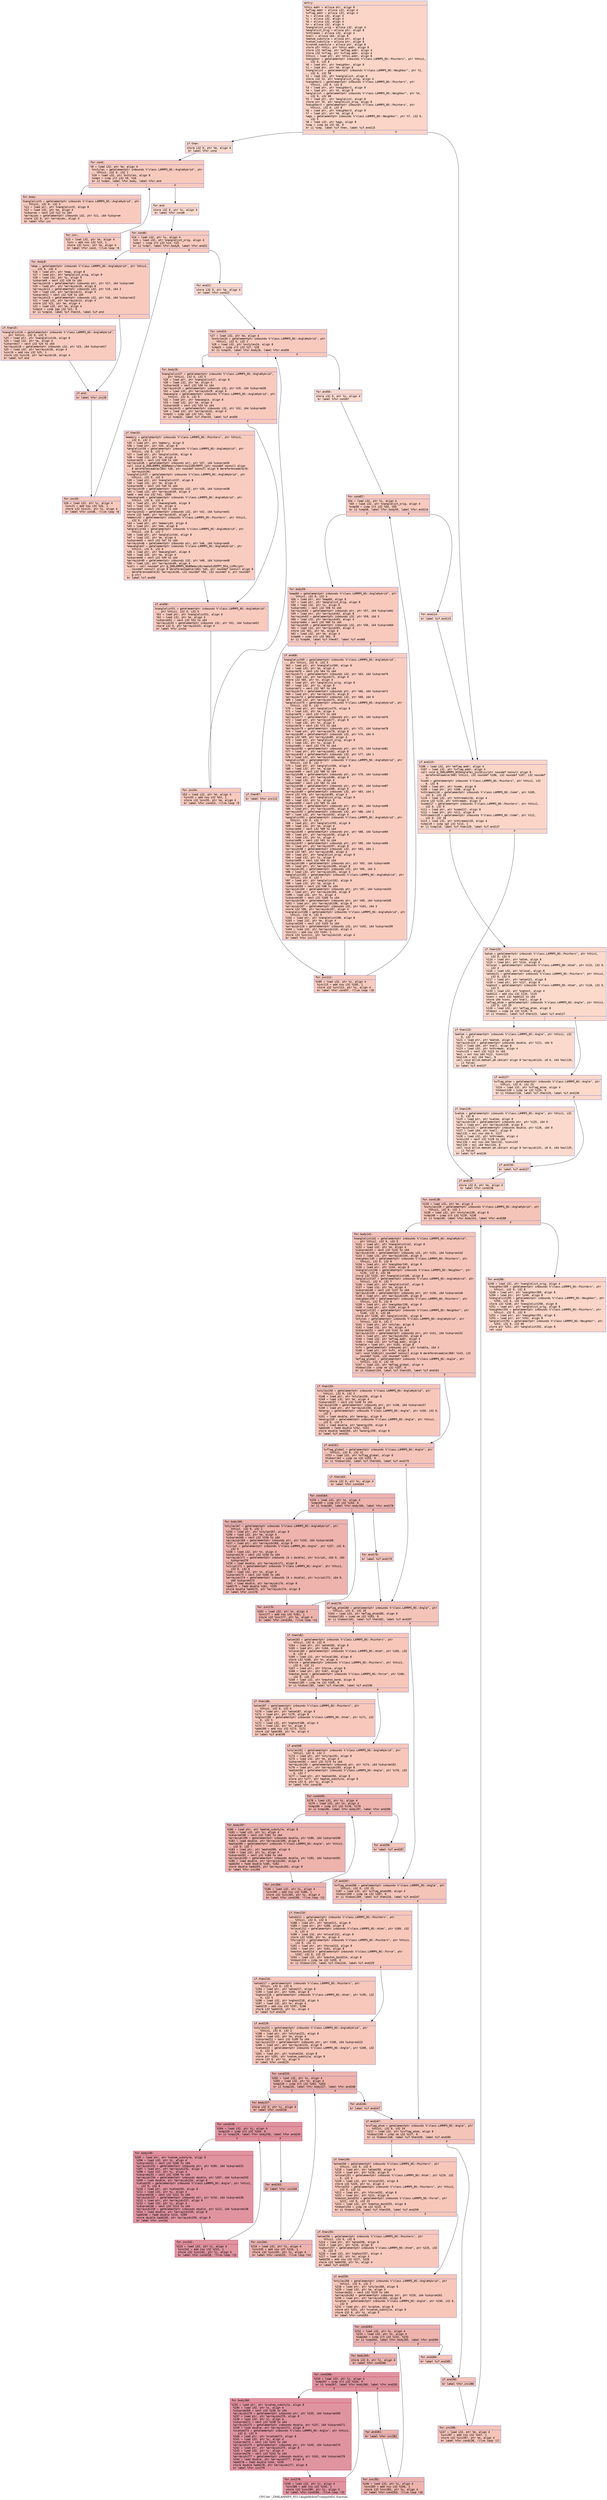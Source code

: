 digraph "CFG for '_ZN9LAMMPS_NS11AngleHybrid7computeEii' function" {
	label="CFG for '_ZN9LAMMPS_NS11AngleHybrid7computeEii' function";

	Node0x55b510d1b8f0 [shape=record,color="#3d50c3ff", style=filled, fillcolor="#f5a08170" fontname="Courier",label="{entry:\l|  %this.addr = alloca ptr, align 8\l  %eflag.addr = alloca i32, align 4\l  %vflag.addr = alloca i32, align 4\l  %i = alloca i32, align 4\l  %j = alloca i32, align 4\l  %m = alloca i32, align 4\l  %n = alloca i32, align 4\l  %nanglelist_orig = alloca i32, align 4\l  %anglelist_orig = alloca ptr, align 8\l  %nthreads = alloca i32, align 4\l  %nall = alloca i64, align 8\l  %eatom_substyle = alloca ptr, align 8\l  %vatom_substyle = alloca ptr, align 8\l  %cvatom_substyle = alloca ptr, align 8\l  store ptr %this, ptr %this.addr, align 8\l  store i32 %eflag, ptr %eflag.addr, align 4\l  store i32 %vflag, ptr %vflag.addr, align 4\l  %this1 = load ptr, ptr %this.addr, align 8\l  %neighbor = getelementptr inbounds %\"class.LAMMPS_NS::Pointers\", ptr %this1,\l... i32 0, i32 8\l  %0 = load ptr, ptr %neighbor, align 8\l  %1 = load ptr, ptr %0, align 8\l  %nanglelist = getelementptr inbounds %\"class.LAMMPS_NS::Neighbor\", ptr %1,\l... i32 0, i32 58\l  %2 = load i32, ptr %nanglelist, align 8\l  store i32 %2, ptr %nanglelist_orig, align 4\l  %neighbor2 = getelementptr inbounds %\"class.LAMMPS_NS::Pointers\", ptr\l... %this1, i32 0, i32 8\l  %3 = load ptr, ptr %neighbor2, align 8\l  %4 = load ptr, ptr %3, align 8\l  %anglelist = getelementptr inbounds %\"class.LAMMPS_NS::Neighbor\", ptr %4,\l... i32 0, i32 60\l  %5 = load ptr, ptr %anglelist, align 8\l  store ptr %5, ptr %anglelist_orig, align 8\l  %neighbor3 = getelementptr inbounds %\"class.LAMMPS_NS::Pointers\", ptr\l... %this1, i32 0, i32 8\l  %6 = load ptr, ptr %neighbor3, align 8\l  %7 = load ptr, ptr %6, align 8\l  %ago = getelementptr inbounds %\"class.LAMMPS_NS::Neighbor\", ptr %7, i32 0,\l... i32 5\l  %8 = load i32, ptr %ago, align 8\l  %cmp = icmp eq i32 %8, 0\l  br i1 %cmp, label %if.then, label %if.end115\l|{<s0>T|<s1>F}}"];
	Node0x55b510d1b8f0:s0 -> Node0x55b510d1bf80[tooltip="entry -> if.then\nProbability 37.50%" ];
	Node0x55b510d1b8f0:s1 -> Node0x55b510d1d3b0[tooltip="entry -> if.end115\nProbability 62.50%" ];
	Node0x55b510d1bf80 [shape=record,color="#3d50c3ff", style=filled, fillcolor="#f7ac8e70" fontname="Courier",label="{if.then:\l|  store i32 0, ptr %m, align 4\l  br label %for.cond\l}"];
	Node0x55b510d1bf80 -> Node0x55b510d1d580[tooltip="if.then -> for.cond\nProbability 100.00%" ];
	Node0x55b510d1d580 [shape=record,color="#3d50c3ff", style=filled, fillcolor="#ef886b70" fontname="Courier",label="{for.cond:\l|  %9 = load i32, ptr %m, align 4\l  %nstyles = getelementptr inbounds %\"class.LAMMPS_NS::AngleHybrid\", ptr\l... %this1, i32 0, i32 1\l  %10 = load i32, ptr %nstyles, align 8\l  %cmp4 = icmp slt i32 %9, %10\l  br i1 %cmp4, label %for.body, label %for.end\l|{<s0>T|<s1>F}}"];
	Node0x55b510d1d580:s0 -> Node0x55b510d1d900[tooltip="for.cond -> for.body\nProbability 96.88%" ];
	Node0x55b510d1d580:s1 -> Node0x55b510d1d980[tooltip="for.cond -> for.end\nProbability 3.12%" ];
	Node0x55b510d1d900 [shape=record,color="#3d50c3ff", style=filled, fillcolor="#ef886b70" fontname="Courier",label="{for.body:\l|  %nanglelist5 = getelementptr inbounds %\"class.LAMMPS_NS::AngleHybrid\", ptr\l... %this1, i32 0, i32 5\l  %11 = load ptr, ptr %nanglelist5, align 8\l  %12 = load i32, ptr %m, align 4\l  %idxprom = sext i32 %12 to i64\l  %arrayidx = getelementptr inbounds i32, ptr %11, i64 %idxprom\l  store i32 0, ptr %arrayidx, align 4\l  br label %for.inc\l}"];
	Node0x55b510d1d900 -> Node0x55b510d150f0[tooltip="for.body -> for.inc\nProbability 100.00%" ];
	Node0x55b510d150f0 [shape=record,color="#3d50c3ff", style=filled, fillcolor="#ef886b70" fontname="Courier",label="{for.inc:\l|  %13 = load i32, ptr %m, align 4\l  %inc = add nsw i32 %13, 1\l  store i32 %inc, ptr %m, align 4\l  br label %for.cond, !llvm.loop !6\l}"];
	Node0x55b510d150f0 -> Node0x55b510d1d580[tooltip="for.inc -> for.cond\nProbability 100.00%" ];
	Node0x55b510d1d980 [shape=record,color="#3d50c3ff", style=filled, fillcolor="#f7ac8e70" fontname="Courier",label="{for.end:\l|  store i32 0, ptr %i, align 4\l  br label %for.cond6\l}"];
	Node0x55b510d1d980 -> Node0x55b510d15600[tooltip="for.end -> for.cond6\nProbability 100.00%" ];
	Node0x55b510d15600 [shape=record,color="#3d50c3ff", style=filled, fillcolor="#ef886b70" fontname="Courier",label="{for.cond6:\l|  %14 = load i32, ptr %i, align 4\l  %15 = load i32, ptr %nanglelist_orig, align 4\l  %cmp7 = icmp slt i32 %14, %15\l  br i1 %cmp7, label %for.body8, label %for.end22\l|{<s0>T|<s1>F}}"];
	Node0x55b510d15600:s0 -> Node0x55b510d158d0[tooltip="for.cond6 -> for.body8\nProbability 96.88%" ];
	Node0x55b510d15600:s1 -> Node0x55b510d15920[tooltip="for.cond6 -> for.end22\nProbability 3.12%" ];
	Node0x55b510d158d0 [shape=record,color="#3d50c3ff", style=filled, fillcolor="#ef886b70" fontname="Courier",label="{for.body8:\l|  %map = getelementptr inbounds %\"class.LAMMPS_NS::AngleHybrid\", ptr %this1,\l... i32 0, i32 4\l  %16 = load ptr, ptr %map, align 8\l  %17 = load ptr, ptr %anglelist_orig, align 8\l  %18 = load i32, ptr %i, align 4\l  %idxprom9 = sext i32 %18 to i64\l  %arrayidx10 = getelementptr inbounds ptr, ptr %17, i64 %idxprom9\l  %19 = load ptr, ptr %arrayidx10, align 8\l  %arrayidx11 = getelementptr inbounds i32, ptr %19, i64 3\l  %20 = load i32, ptr %arrayidx11, align 4\l  %idxprom12 = sext i32 %20 to i64\l  %arrayidx13 = getelementptr inbounds i32, ptr %16, i64 %idxprom12\l  %21 = load i32, ptr %arrayidx13, align 4\l  store i32 %21, ptr %m, align 4\l  %22 = load i32, ptr %m, align 4\l  %cmp14 = icmp sge i32 %22, 0\l  br i1 %cmp14, label %if.then15, label %if.end\l|{<s0>T|<s1>F}}"];
	Node0x55b510d158d0:s0 -> Node0x55b510d207b0[tooltip="for.body8 -> if.then15\nProbability 50.00%" ];
	Node0x55b510d158d0:s1 -> Node0x55b510d20830[tooltip="for.body8 -> if.end\nProbability 50.00%" ];
	Node0x55b510d207b0 [shape=record,color="#3d50c3ff", style=filled, fillcolor="#f08b6e70" fontname="Courier",label="{if.then15:\l|  %nanglelist16 = getelementptr inbounds %\"class.LAMMPS_NS::AngleHybrid\",\l... ptr %this1, i32 0, i32 5\l  %23 = load ptr, ptr %nanglelist16, align 8\l  %24 = load i32, ptr %m, align 4\l  %idxprom17 = sext i32 %24 to i64\l  %arrayidx18 = getelementptr inbounds i32, ptr %23, i64 %idxprom17\l  %25 = load i32, ptr %arrayidx18, align 4\l  %inc19 = add nsw i32 %25, 1\l  store i32 %inc19, ptr %arrayidx18, align 4\l  br label %if.end\l}"];
	Node0x55b510d207b0 -> Node0x55b510d20830[tooltip="if.then15 -> if.end\nProbability 100.00%" ];
	Node0x55b510d20830 [shape=record,color="#3d50c3ff", style=filled, fillcolor="#ef886b70" fontname="Courier",label="{if.end:\l|  br label %for.inc20\l}"];
	Node0x55b510d20830 -> Node0x55b510d20ef0[tooltip="if.end -> for.inc20\nProbability 100.00%" ];
	Node0x55b510d20ef0 [shape=record,color="#3d50c3ff", style=filled, fillcolor="#ef886b70" fontname="Courier",label="{for.inc20:\l|  %26 = load i32, ptr %i, align 4\l  %inc21 = add nsw i32 %26, 1\l  store i32 %inc21, ptr %i, align 4\l  br label %for.cond6, !llvm.loop !8\l}"];
	Node0x55b510d20ef0 -> Node0x55b510d15600[tooltip="for.inc20 -> for.cond6\nProbability 100.00%" ];
	Node0x55b510d15920 [shape=record,color="#3d50c3ff", style=filled, fillcolor="#f7ac8e70" fontname="Courier",label="{for.end22:\l|  store i32 0, ptr %m, align 4\l  br label %for.cond23\l}"];
	Node0x55b510d15920 -> Node0x55b510d21410[tooltip="for.end22 -> for.cond23\nProbability 100.00%" ];
	Node0x55b510d21410 [shape=record,color="#3d50c3ff", style=filled, fillcolor="#ef886b70" fontname="Courier",label="{for.cond23:\l|  %27 = load i32, ptr %m, align 4\l  %nstyles24 = getelementptr inbounds %\"class.LAMMPS_NS::AngleHybrid\", ptr\l... %this1, i32 0, i32 1\l  %28 = load i32, ptr %nstyles24, align 8\l  %cmp25 = icmp slt i32 %27, %28\l  br i1 %cmp25, label %for.body26, label %for.end56\l|{<s0>T|<s1>F}}"];
	Node0x55b510d21410:s0 -> Node0x55b510d217a0[tooltip="for.cond23 -> for.body26\nProbability 96.88%" ];
	Node0x55b510d21410:s1 -> Node0x55b510d21820[tooltip="for.cond23 -> for.end56\nProbability 3.12%" ];
	Node0x55b510d217a0 [shape=record,color="#3d50c3ff", style=filled, fillcolor="#ef886b70" fontname="Courier",label="{for.body26:\l|  %nanglelist27 = getelementptr inbounds %\"class.LAMMPS_NS::AngleHybrid\",\l... ptr %this1, i32 0, i32 5\l  %29 = load ptr, ptr %nanglelist27, align 8\l  %30 = load i32, ptr %m, align 4\l  %idxprom28 = sext i32 %30 to i64\l  %arrayidx29 = getelementptr inbounds i32, ptr %29, i64 %idxprom28\l  %31 = load i32, ptr %arrayidx29, align 4\l  %maxangle = getelementptr inbounds %\"class.LAMMPS_NS::AngleHybrid\", ptr\l... %this1, i32 0, i32 6\l  %32 = load ptr, ptr %maxangle, align 8\l  %33 = load i32, ptr %m, align 4\l  %idxprom30 = sext i32 %33 to i64\l  %arrayidx31 = getelementptr inbounds i32, ptr %32, i64 %idxprom30\l  %34 = load i32, ptr %arrayidx31, align 4\l  %cmp32 = icmp sgt i32 %31, %34\l  br i1 %cmp32, label %if.then33, label %if.end50\l|{<s0>T|<s1>F}}"];
	Node0x55b510d217a0:s0 -> Node0x55b510d221c0[tooltip="for.body26 -> if.then33\nProbability 50.00%" ];
	Node0x55b510d217a0:s1 -> Node0x55b510d22240[tooltip="for.body26 -> if.end50\nProbability 50.00%" ];
	Node0x55b510d221c0 [shape=record,color="#3d50c3ff", style=filled, fillcolor="#f08b6e70" fontname="Courier",label="{if.then33:\l|  %memory = getelementptr inbounds %\"class.LAMMPS_NS::Pointers\", ptr %this1,\l... i32 0, i32 2\l  %35 = load ptr, ptr %memory, align 8\l  %36 = load ptr, ptr %35, align 8\l  %anglelist34 = getelementptr inbounds %\"class.LAMMPS_NS::AngleHybrid\", ptr\l... %this1, i32 0, i32 7\l  %37 = load ptr, ptr %anglelist34, align 8\l  %38 = load i32, ptr %m, align 4\l  %idxprom35 = sext i32 %38 to i64\l  %arrayidx36 = getelementptr inbounds ptr, ptr %37, i64 %idxprom35\l  call void @_ZN9LAMMPS_NS6Memory7destroyIiEEvRPPT_(ptr noundef nonnull align\l... 8 dereferenceable(184) %36, ptr noundef nonnull align 8 dereferenceable(8)\l... %arrayidx36)\l  %nanglelist37 = getelementptr inbounds %\"class.LAMMPS_NS::AngleHybrid\", ptr\l... %this1, i32 0, i32 5\l  %39 = load ptr, ptr %nanglelist37, align 8\l  %40 = load i32, ptr %m, align 4\l  %idxprom38 = sext i32 %40 to i64\l  %arrayidx39 = getelementptr inbounds i32, ptr %39, i64 %idxprom38\l  %41 = load i32, ptr %arrayidx39, align 4\l  %add = add nsw i32 %41, 1000\l  %maxangle40 = getelementptr inbounds %\"class.LAMMPS_NS::AngleHybrid\", ptr\l... %this1, i32 0, i32 6\l  %42 = load ptr, ptr %maxangle40, align 8\l  %43 = load i32, ptr %m, align 4\l  %idxprom41 = sext i32 %43 to i64\l  %arrayidx42 = getelementptr inbounds i32, ptr %42, i64 %idxprom41\l  store i32 %add, ptr %arrayidx42, align 4\l  %memory43 = getelementptr inbounds %\"class.LAMMPS_NS::Pointers\", ptr %this1,\l... i32 0, i32 2\l  %44 = load ptr, ptr %memory43, align 8\l  %45 = load ptr, ptr %44, align 8\l  %anglelist44 = getelementptr inbounds %\"class.LAMMPS_NS::AngleHybrid\", ptr\l... %this1, i32 0, i32 7\l  %46 = load ptr, ptr %anglelist44, align 8\l  %47 = load i32, ptr %m, align 4\l  %idxprom45 = sext i32 %47 to i64\l  %arrayidx46 = getelementptr inbounds ptr, ptr %46, i64 %idxprom45\l  %maxangle47 = getelementptr inbounds %\"class.LAMMPS_NS::AngleHybrid\", ptr\l... %this1, i32 0, i32 6\l  %48 = load ptr, ptr %maxangle47, align 8\l  %49 = load i32, ptr %m, align 4\l  %idxprom48 = sext i32 %49 to i64\l  %arrayidx49 = getelementptr inbounds i32, ptr %48, i64 %idxprom48\l  %50 = load i32, ptr %arrayidx49, align 4\l  %call = call noundef ptr @_ZN9LAMMPS_NS6Memory6createIiEEPPT_RS4_iiPKc(ptr\l... noundef nonnull align 8 dereferenceable(184) %45, ptr noundef nonnull align 8\l... dereferenceable(8) %arrayidx46, i32 noundef %50, i32 noundef 4, ptr noundef\l... @.str)\l  br label %if.end50\l}"];
	Node0x55b510d221c0 -> Node0x55b510d22240[tooltip="if.then33 -> if.end50\nProbability 100.00%" ];
	Node0x55b510d22240 [shape=record,color="#3d50c3ff", style=filled, fillcolor="#ef886b70" fontname="Courier",label="{if.end50:\l|  %nanglelist51 = getelementptr inbounds %\"class.LAMMPS_NS::AngleHybrid\",\l... ptr %this1, i32 0, i32 5\l  %51 = load ptr, ptr %nanglelist51, align 8\l  %52 = load i32, ptr %m, align 4\l  %idxprom52 = sext i32 %52 to i64\l  %arrayidx53 = getelementptr inbounds i32, ptr %51, i64 %idxprom52\l  store i32 0, ptr %arrayidx53, align 4\l  br label %for.inc54\l}"];
	Node0x55b510d22240 -> Node0x55b510d24ae0[tooltip="if.end50 -> for.inc54\nProbability 100.00%" ];
	Node0x55b510d24ae0 [shape=record,color="#3d50c3ff", style=filled, fillcolor="#ef886b70" fontname="Courier",label="{for.inc54:\l|  %53 = load i32, ptr %m, align 4\l  %inc55 = add nsw i32 %53, 1\l  store i32 %inc55, ptr %m, align 4\l  br label %for.cond23, !llvm.loop !9\l}"];
	Node0x55b510d24ae0 -> Node0x55b510d21410[tooltip="for.inc54 -> for.cond23\nProbability 100.00%" ];
	Node0x55b510d21820 [shape=record,color="#3d50c3ff", style=filled, fillcolor="#f7ac8e70" fontname="Courier",label="{for.end56:\l|  store i32 0, ptr %i, align 4\l  br label %for.cond57\l}"];
	Node0x55b510d21820 -> Node0x55b510d24fa0[tooltip="for.end56 -> for.cond57\nProbability 100.00%" ];
	Node0x55b510d24fa0 [shape=record,color="#3d50c3ff", style=filled, fillcolor="#ef886b70" fontname="Courier",label="{for.cond57:\l|  %54 = load i32, ptr %i, align 4\l  %55 = load i32, ptr %nanglelist_orig, align 4\l  %cmp58 = icmp slt i32 %54, %55\l  br i1 %cmp58, label %for.body59, label %for.end114\l|{<s0>T|<s1>F}}"];
	Node0x55b510d24fa0:s0 -> Node0x55b510d20190[tooltip="for.cond57 -> for.body59\nProbability 96.88%" ];
	Node0x55b510d24fa0:s1 -> Node0x55b510d201e0[tooltip="for.cond57 -> for.end114\nProbability 3.12%" ];
	Node0x55b510d20190 [shape=record,color="#3d50c3ff", style=filled, fillcolor="#ef886b70" fontname="Courier",label="{for.body59:\l|  %map60 = getelementptr inbounds %\"class.LAMMPS_NS::AngleHybrid\", ptr\l... %this1, i32 0, i32 4\l  %56 = load ptr, ptr %map60, align 8\l  %57 = load ptr, ptr %anglelist_orig, align 8\l  %58 = load i32, ptr %i, align 4\l  %idxprom61 = sext i32 %58 to i64\l  %arrayidx62 = getelementptr inbounds ptr, ptr %57, i64 %idxprom61\l  %59 = load ptr, ptr %arrayidx62, align 8\l  %arrayidx63 = getelementptr inbounds i32, ptr %59, i64 3\l  %60 = load i32, ptr %arrayidx63, align 4\l  %idxprom64 = sext i32 %60 to i64\l  %arrayidx65 = getelementptr inbounds i32, ptr %56, i64 %idxprom64\l  %61 = load i32, ptr %arrayidx65, align 4\l  store i32 %61, ptr %m, align 4\l  %62 = load i32, ptr %m, align 4\l  %cmp66 = icmp slt i32 %62, 0\l  br i1 %cmp66, label %if.then67, label %if.end68\l|{<s0>T|<s1>F}}"];
	Node0x55b510d20190:s0 -> Node0x55b510d26350[tooltip="for.body59 -> if.then67\nProbability 37.50%" ];
	Node0x55b510d20190:s1 -> Node0x55b510d263d0[tooltip="for.body59 -> if.end68\nProbability 62.50%" ];
	Node0x55b510d26350 [shape=record,color="#3d50c3ff", style=filled, fillcolor="#f2907270" fontname="Courier",label="{if.then67:\l|  br label %for.inc112\l}"];
	Node0x55b510d26350 -> Node0x55b510d26500[tooltip="if.then67 -> for.inc112\nProbability 100.00%" ];
	Node0x55b510d263d0 [shape=record,color="#3d50c3ff", style=filled, fillcolor="#f08b6e70" fontname="Courier",label="{if.end68:\l|  %nanglelist69 = getelementptr inbounds %\"class.LAMMPS_NS::AngleHybrid\",\l... ptr %this1, i32 0, i32 5\l  %63 = load ptr, ptr %nanglelist69, align 8\l  %64 = load i32, ptr %m, align 4\l  %idxprom70 = sext i32 %64 to i64\l  %arrayidx71 = getelementptr inbounds i32, ptr %63, i64 %idxprom70\l  %65 = load i32, ptr %arrayidx71, align 4\l  store i32 %65, ptr %n, align 4\l  %66 = load ptr, ptr %anglelist_orig, align 8\l  %67 = load i32, ptr %i, align 4\l  %idxprom72 = sext i32 %67 to i64\l  %arrayidx73 = getelementptr inbounds ptr, ptr %66, i64 %idxprom72\l  %68 = load ptr, ptr %arrayidx73, align 8\l  %arrayidx74 = getelementptr inbounds i32, ptr %68, i64 0\l  %69 = load i32, ptr %arrayidx74, align 4\l  %anglelist75 = getelementptr inbounds %\"class.LAMMPS_NS::AngleHybrid\", ptr\l... %this1, i32 0, i32 7\l  %70 = load ptr, ptr %anglelist75, align 8\l  %71 = load i32, ptr %m, align 4\l  %idxprom76 = sext i32 %71 to i64\l  %arrayidx77 = getelementptr inbounds ptr, ptr %70, i64 %idxprom76\l  %72 = load ptr, ptr %arrayidx77, align 8\l  %73 = load i32, ptr %n, align 4\l  %idxprom78 = sext i32 %73 to i64\l  %arrayidx79 = getelementptr inbounds ptr, ptr %72, i64 %idxprom78\l  %74 = load ptr, ptr %arrayidx79, align 8\l  %arrayidx80 = getelementptr inbounds i32, ptr %74, i64 0\l  store i32 %69, ptr %arrayidx80, align 4\l  %75 = load ptr, ptr %anglelist_orig, align 8\l  %76 = load i32, ptr %i, align 4\l  %idxprom81 = sext i32 %76 to i64\l  %arrayidx82 = getelementptr inbounds ptr, ptr %75, i64 %idxprom81\l  %77 = load ptr, ptr %arrayidx82, align 8\l  %arrayidx83 = getelementptr inbounds i32, ptr %77, i64 1\l  %78 = load i32, ptr %arrayidx83, align 4\l  %anglelist84 = getelementptr inbounds %\"class.LAMMPS_NS::AngleHybrid\", ptr\l... %this1, i32 0, i32 7\l  %79 = load ptr, ptr %anglelist84, align 8\l  %80 = load i32, ptr %m, align 4\l  %idxprom85 = sext i32 %80 to i64\l  %arrayidx86 = getelementptr inbounds ptr, ptr %79, i64 %idxprom85\l  %81 = load ptr, ptr %arrayidx86, align 8\l  %82 = load i32, ptr %n, align 4\l  %idxprom87 = sext i32 %82 to i64\l  %arrayidx88 = getelementptr inbounds ptr, ptr %81, i64 %idxprom87\l  %83 = load ptr, ptr %arrayidx88, align 8\l  %arrayidx89 = getelementptr inbounds i32, ptr %83, i64 1\l  store i32 %78, ptr %arrayidx89, align 4\l  %84 = load ptr, ptr %anglelist_orig, align 8\l  %85 = load i32, ptr %i, align 4\l  %idxprom90 = sext i32 %85 to i64\l  %arrayidx91 = getelementptr inbounds ptr, ptr %84, i64 %idxprom90\l  %86 = load ptr, ptr %arrayidx91, align 8\l  %arrayidx92 = getelementptr inbounds i32, ptr %86, i64 2\l  %87 = load i32, ptr %arrayidx92, align 4\l  %anglelist93 = getelementptr inbounds %\"class.LAMMPS_NS::AngleHybrid\", ptr\l... %this1, i32 0, i32 7\l  %88 = load ptr, ptr %anglelist93, align 8\l  %89 = load i32, ptr %m, align 4\l  %idxprom94 = sext i32 %89 to i64\l  %arrayidx95 = getelementptr inbounds ptr, ptr %88, i64 %idxprom94\l  %90 = load ptr, ptr %arrayidx95, align 8\l  %91 = load i32, ptr %n, align 4\l  %idxprom96 = sext i32 %91 to i64\l  %arrayidx97 = getelementptr inbounds ptr, ptr %90, i64 %idxprom96\l  %92 = load ptr, ptr %arrayidx97, align 8\l  %arrayidx98 = getelementptr inbounds i32, ptr %92, i64 2\l  store i32 %87, ptr %arrayidx98, align 4\l  %93 = load ptr, ptr %anglelist_orig, align 8\l  %94 = load i32, ptr %i, align 4\l  %idxprom99 = sext i32 %94 to i64\l  %arrayidx100 = getelementptr inbounds ptr, ptr %93, i64 %idxprom99\l  %95 = load ptr, ptr %arrayidx100, align 8\l  %arrayidx101 = getelementptr inbounds i32, ptr %95, i64 3\l  %96 = load i32, ptr %arrayidx101, align 4\l  %anglelist102 = getelementptr inbounds %\"class.LAMMPS_NS::AngleHybrid\", ptr\l... %this1, i32 0, i32 7\l  %97 = load ptr, ptr %anglelist102, align 8\l  %98 = load i32, ptr %m, align 4\l  %idxprom103 = sext i32 %98 to i64\l  %arrayidx104 = getelementptr inbounds ptr, ptr %97, i64 %idxprom103\l  %99 = load ptr, ptr %arrayidx104, align 8\l  %100 = load i32, ptr %n, align 4\l  %idxprom105 = sext i32 %100 to i64\l  %arrayidx106 = getelementptr inbounds ptr, ptr %99, i64 %idxprom105\l  %101 = load ptr, ptr %arrayidx106, align 8\l  %arrayidx107 = getelementptr inbounds i32, ptr %101, i64 3\l  store i32 %96, ptr %arrayidx107, align 4\l  %nanglelist108 = getelementptr inbounds %\"class.LAMMPS_NS::AngleHybrid\", ptr\l... %this1, i32 0, i32 5\l  %102 = load ptr, ptr %nanglelist108, align 8\l  %103 = load i32, ptr %m, align 4\l  %idxprom109 = sext i32 %103 to i64\l  %arrayidx110 = getelementptr inbounds i32, ptr %102, i64 %idxprom109\l  %104 = load i32, ptr %arrayidx110, align 4\l  %inc111 = add nsw i32 %104, 1\l  store i32 %inc111, ptr %arrayidx110, align 4\l  br label %for.inc112\l}"];
	Node0x55b510d263d0 -> Node0x55b510d26500[tooltip="if.end68 -> for.inc112\nProbability 100.00%" ];
	Node0x55b510d26500 [shape=record,color="#3d50c3ff", style=filled, fillcolor="#ef886b70" fontname="Courier",label="{for.inc112:\l|  %105 = load i32, ptr %i, align 4\l  %inc113 = add nsw i32 %105, 1\l  store i32 %inc113, ptr %i, align 4\l  br label %for.cond57, !llvm.loop !10\l}"];
	Node0x55b510d26500 -> Node0x55b510d24fa0[tooltip="for.inc112 -> for.cond57\nProbability 100.00%" ];
	Node0x55b510d201e0 [shape=record,color="#3d50c3ff", style=filled, fillcolor="#f7ac8e70" fontname="Courier",label="{for.end114:\l|  br label %if.end115\l}"];
	Node0x55b510d201e0 -> Node0x55b510d1d3b0[tooltip="for.end114 -> if.end115\nProbability 100.00%" ];
	Node0x55b510d1d3b0 [shape=record,color="#3d50c3ff", style=filled, fillcolor="#f5a08170" fontname="Courier",label="{if.end115:\l|  %106 = load i32, ptr %eflag.addr, align 4\l  %107 = load i32, ptr %vflag.addr, align 4\l  call void @_ZN9LAMMPS_NS5Angle7ev_initEiii(ptr noundef nonnull align 8\l... dereferenceable(360) %this1, i32 noundef %106, i32 noundef %107, i32 noundef\l... 1)\l  %comm = getelementptr inbounds %\"class.LAMMPS_NS::Pointers\", ptr %this1, i32\l... 0, i32 9\l  %108 = load ptr, ptr %comm, align 8\l  %109 = load ptr, ptr %108, align 8\l  %nthreads116 = getelementptr inbounds %\"class.LAMMPS_NS::Comm\", ptr %109,\l... i32 0, i32 16\l  %110 = load i32, ptr %nthreads116, align 4\l  store i32 %110, ptr %nthreads, align 4\l  %comm117 = getelementptr inbounds %\"class.LAMMPS_NS::Pointers\", ptr %this1,\l... i32 0, i32 9\l  %111 = load ptr, ptr %comm117, align 8\l  %112 = load ptr, ptr %111, align 8\l  %nthreads118 = getelementptr inbounds %\"class.LAMMPS_NS::Comm\", ptr %112,\l... i32 0, i32 16\l  %113 = load i32, ptr %nthreads118, align 4\l  %cmp119 = icmp sgt i32 %113, 1\l  br i1 %cmp119, label %if.then120, label %if.end137\l|{<s0>T|<s1>F}}"];
	Node0x55b510d1d3b0:s0 -> Node0x55b510d2b770[tooltip="if.end115 -> if.then120\nProbability 50.00%" ];
	Node0x55b510d1d3b0:s1 -> Node0x55b510d2b7f0[tooltip="if.end115 -> if.end137\nProbability 50.00%" ];
	Node0x55b510d2b770 [shape=record,color="#3d50c3ff", style=filled, fillcolor="#f7a88970" fontname="Courier",label="{if.then120:\l|  %atom = getelementptr inbounds %\"class.LAMMPS_NS::Pointers\", ptr %this1,\l... i32 0, i32 6\l  %114 = load ptr, ptr %atom, align 8\l  %115 = load ptr, ptr %114, align 8\l  %nlocal = getelementptr inbounds %\"class.LAMMPS_NS::Atom\", ptr %115, i32 0,\l... i32 4\l  %116 = load i32, ptr %nlocal, align 8\l  %atom121 = getelementptr inbounds %\"class.LAMMPS_NS::Pointers\", ptr %this1,\l... i32 0, i32 6\l  %117 = load ptr, ptr %atom121, align 8\l  %118 = load ptr, ptr %117, align 8\l  %nghost = getelementptr inbounds %\"class.LAMMPS_NS::Atom\", ptr %118, i32 0,\l... i32 5\l  %119 = load i32, ptr %nghost, align 4\l  %add122 = add nsw i32 %116, %119\l  %conv = sext i32 %add122 to i64\l  store i64 %conv, ptr %nall, align 8\l  %eflag_atom = getelementptr inbounds %\"class.LAMMPS_NS::Angle\", ptr %this1,\l... i32 0, i32 20\l  %120 = load i32, ptr %eflag_atom, align 8\l  %tobool = icmp ne i32 %120, 0\l  br i1 %tobool, label %if.then123, label %if.end127\l|{<s0>T|<s1>F}}"];
	Node0x55b510d2b770:s0 -> Node0x55b510d2c3d0[tooltip="if.then120 -> if.then123\nProbability 62.50%" ];
	Node0x55b510d2b770:s1 -> Node0x55b510d2c450[tooltip="if.then120 -> if.end127\nProbability 37.50%" ];
	Node0x55b510d2c3d0 [shape=record,color="#3d50c3ff", style=filled, fillcolor="#f7ac8e70" fontname="Courier",label="{if.then123:\l|  %eatom = getelementptr inbounds %\"class.LAMMPS_NS::Angle\", ptr %this1, i32\l... 0, i32 7\l  %121 = load ptr, ptr %eatom, align 8\l  %arrayidx124 = getelementptr inbounds double, ptr %121, i64 0\l  %122 = load i64, ptr %nall, align 8\l  %123 = load i32, ptr %nthreads, align 4\l  %conv125 = sext i32 %123 to i64\l  %mul = mul nsw i64 %122, %conv125\l  %mul126 = mul i64 %mul, 8\l  call void @llvm.memset.p0.i64(ptr align 8 %arrayidx124, i8 0, i64 %mul126,\l... i1 false)\l  br label %if.end127\l}"];
	Node0x55b510d2c3d0 -> Node0x55b510d2c450[tooltip="if.then123 -> if.end127\nProbability 100.00%" ];
	Node0x55b510d2c450 [shape=record,color="#3d50c3ff", style=filled, fillcolor="#f7a88970" fontname="Courier",label="{if.end127:\l|  %vflag_atom = getelementptr inbounds %\"class.LAMMPS_NS::Angle\", ptr\l... %this1, i32 0, i32 23\l  %124 = load i32, ptr %vflag_atom, align 4\l  %tobool128 = icmp ne i32 %124, 0\l  br i1 %tobool128, label %if.then129, label %if.end136\l|{<s0>T|<s1>F}}"];
	Node0x55b510d2c450:s0 -> Node0x55b510d2d060[tooltip="if.end127 -> if.then129\nProbability 62.50%" ];
	Node0x55b510d2c450:s1 -> Node0x55b510d2d0e0[tooltip="if.end127 -> if.end136\nProbability 37.50%" ];
	Node0x55b510d2d060 [shape=record,color="#3d50c3ff", style=filled, fillcolor="#f7ac8e70" fontname="Courier",label="{if.then129:\l|  %vatom = getelementptr inbounds %\"class.LAMMPS_NS::Angle\", ptr %this1, i32\l... 0, i32 8\l  %125 = load ptr, ptr %vatom, align 8\l  %arrayidx130 = getelementptr inbounds ptr, ptr %125, i64 0\l  %126 = load ptr, ptr %arrayidx130, align 8\l  %arrayidx131 = getelementptr inbounds double, ptr %126, i64 0\l  %127 = load i64, ptr %nall, align 8\l  %mul132 = mul nsw i64 6, %127\l  %128 = load i32, ptr %nthreads, align 4\l  %conv133 = sext i32 %128 to i64\l  %mul134 = mul nsw i64 %mul132, %conv133\l  %mul135 = mul i64 %mul134, 8\l  call void @llvm.memset.p0.i64(ptr align 8 %arrayidx131, i8 0, i64 %mul135,\l... i1 false)\l  br label %if.end136\l}"];
	Node0x55b510d2d060 -> Node0x55b510d2d0e0[tooltip="if.then129 -> if.end136\nProbability 100.00%" ];
	Node0x55b510d2d0e0 [shape=record,color="#3d50c3ff", style=filled, fillcolor="#f7a88970" fontname="Courier",label="{if.end136:\l|  br label %if.end137\l}"];
	Node0x55b510d2d0e0 -> Node0x55b510d2b7f0[tooltip="if.end136 -> if.end137\nProbability 100.00%" ];
	Node0x55b510d2b7f0 [shape=record,color="#3d50c3ff", style=filled, fillcolor="#f5a08170" fontname="Courier",label="{if.end137:\l|  store i32 0, ptr %m, align 4\l  br label %for.cond138\l}"];
	Node0x55b510d2b7f0 -> Node0x55b510d2dcb0[tooltip="if.end137 -> for.cond138\nProbability 100.00%" ];
	Node0x55b510d2dcb0 [shape=record,color="#3d50c3ff", style=filled, fillcolor="#e97a5f70" fontname="Courier",label="{for.cond138:\l|  %129 = load i32, ptr %m, align 4\l  %nstyles139 = getelementptr inbounds %\"class.LAMMPS_NS::AngleHybrid\", ptr\l... %this1, i32 0, i32 1\l  %130 = load i32, ptr %nstyles139, align 8\l  %cmp140 = icmp slt i32 %129, %130\l  br i1 %cmp140, label %for.body141, label %for.end288\l|{<s0>T|<s1>F}}"];
	Node0x55b510d2dcb0:s0 -> Node0x55b510d2dfc0[tooltip="for.cond138 -> for.body141\nProbability 96.88%" ];
	Node0x55b510d2dcb0:s1 -> Node0x55b510d2e040[tooltip="for.cond138 -> for.end288\nProbability 3.12%" ];
	Node0x55b510d2dfc0 [shape=record,color="#3d50c3ff", style=filled, fillcolor="#e97a5f70" fontname="Courier",label="{for.body141:\l|  %nanglelist142 = getelementptr inbounds %\"class.LAMMPS_NS::AngleHybrid\",\l... ptr %this1, i32 0, i32 5\l  %131 = load ptr, ptr %nanglelist142, align 8\l  %132 = load i32, ptr %m, align 4\l  %idxprom143 = sext i32 %132 to i64\l  %arrayidx144 = getelementptr inbounds i32, ptr %131, i64 %idxprom143\l  %133 = load i32, ptr %arrayidx144, align 4\l  %neighbor145 = getelementptr inbounds %\"class.LAMMPS_NS::Pointers\", ptr\l... %this1, i32 0, i32 8\l  %134 = load ptr, ptr %neighbor145, align 8\l  %135 = load ptr, ptr %134, align 8\l  %nanglelist146 = getelementptr inbounds %\"class.LAMMPS_NS::Neighbor\", ptr\l... %135, i32 0, i32 58\l  store i32 %133, ptr %nanglelist146, align 8\l  %anglelist147 = getelementptr inbounds %\"class.LAMMPS_NS::AngleHybrid\", ptr\l... %this1, i32 0, i32 7\l  %136 = load ptr, ptr %anglelist147, align 8\l  %137 = load i32, ptr %m, align 4\l  %idxprom148 = sext i32 %137 to i64\l  %arrayidx149 = getelementptr inbounds ptr, ptr %136, i64 %idxprom148\l  %138 = load ptr, ptr %arrayidx149, align 8\l  %neighbor150 = getelementptr inbounds %\"class.LAMMPS_NS::Pointers\", ptr\l... %this1, i32 0, i32 8\l  %139 = load ptr, ptr %neighbor150, align 8\l  %140 = load ptr, ptr %139, align 8\l  %anglelist151 = getelementptr inbounds %\"class.LAMMPS_NS::Neighbor\", ptr\l... %140, i32 0, i32 60\l  store ptr %138, ptr %anglelist151, align 8\l  %styles = getelementptr inbounds %\"class.LAMMPS_NS::AngleHybrid\", ptr\l... %this1, i32 0, i32 2\l  %141 = load ptr, ptr %styles, align 8\l  %142 = load i32, ptr %m, align 4\l  %idxprom152 = sext i32 %142 to i64\l  %arrayidx153 = getelementptr inbounds ptr, ptr %141, i64 %idxprom152\l  %143 = load ptr, ptr %arrayidx153, align 8\l  %144 = load i32, ptr %eflag.addr, align 4\l  %145 = load i32, ptr %vflag.addr, align 4\l  %vtable = load ptr, ptr %143, align 8\l  %vfn = getelementptr inbounds ptr, ptr %vtable, i64 3\l  %146 = load ptr, ptr %vfn, align 8\l  call void %146(ptr noundef nonnull align 8 dereferenceable(360) %143, i32\l... noundef %144, i32 noundef %145)\l  %eflag_global = getelementptr inbounds %\"class.LAMMPS_NS::Angle\", ptr\l... %this1, i32 0, i32 19\l  %147 = load i32, ptr %eflag_global, align 4\l  %tobool154 = icmp ne i32 %147, 0\l  br i1 %tobool154, label %if.then155, label %if.end161\l|{<s0>T|<s1>F}}"];
	Node0x55b510d2dfc0:s0 -> Node0x55b510d305c0[tooltip="for.body141 -> if.then155\nProbability 62.50%" ];
	Node0x55b510d2dfc0:s1 -> Node0x55b510d30640[tooltip="for.body141 -> if.end161\nProbability 37.50%" ];
	Node0x55b510d305c0 [shape=record,color="#3d50c3ff", style=filled, fillcolor="#ec7f6370" fontname="Courier",label="{if.then155:\l|  %styles156 = getelementptr inbounds %\"class.LAMMPS_NS::AngleHybrid\", ptr\l... %this1, i32 0, i32 2\l  %148 = load ptr, ptr %styles156, align 8\l  %149 = load i32, ptr %m, align 4\l  %idxprom157 = sext i32 %149 to i64\l  %arrayidx158 = getelementptr inbounds ptr, ptr %148, i64 %idxprom157\l  %150 = load ptr, ptr %arrayidx158, align 8\l  %energy = getelementptr inbounds %\"class.LAMMPS_NS::Angle\", ptr %150, i32 0,\l... i32 5\l  %151 = load double, ptr %energy, align 8\l  %energy159 = getelementptr inbounds %\"class.LAMMPS_NS::Angle\", ptr %this1,\l... i32 0, i32 5\l  %152 = load double, ptr %energy159, align 8\l  %add160 = fadd double %152, %151\l  store double %add160, ptr %energy159, align 8\l  br label %if.end161\l}"];
	Node0x55b510d305c0 -> Node0x55b510d30640[tooltip="if.then155 -> if.end161\nProbability 100.00%" ];
	Node0x55b510d30640 [shape=record,color="#3d50c3ff", style=filled, fillcolor="#e97a5f70" fontname="Courier",label="{if.end161:\l|  %vflag_global = getelementptr inbounds %\"class.LAMMPS_NS::Angle\", ptr\l... %this1, i32 0, i32 22\l  %153 = load i32, ptr %vflag_global, align 8\l  %tobool162 = icmp ne i32 %153, 0\l  br i1 %tobool162, label %if.then163, label %if.end179\l|{<s0>T|<s1>F}}"];
	Node0x55b510d30640:s0 -> Node0x55b510d31200[tooltip="if.end161 -> if.then163\nProbability 62.50%" ];
	Node0x55b510d30640:s1 -> Node0x55b510d31280[tooltip="if.end161 -> if.end179\nProbability 37.50%" ];
	Node0x55b510d31200 [shape=record,color="#3d50c3ff", style=filled, fillcolor="#ec7f6370" fontname="Courier",label="{if.then163:\l|  store i32 0, ptr %n, align 4\l  br label %for.cond164\l}"];
	Node0x55b510d31200 -> Node0x55b510d31450[tooltip="if.then163 -> for.cond164\nProbability 100.00%" ];
	Node0x55b510d31450 [shape=record,color="#3d50c3ff", style=filled, fillcolor="#d6524470" fontname="Courier",label="{for.cond164:\l|  %154 = load i32, ptr %n, align 4\l  %cmp165 = icmp slt i32 %154, 6\l  br i1 %cmp165, label %for.body166, label %for.end178\l|{<s0>T|<s1>F}}"];
	Node0x55b510d31450:s0 -> Node0x55b510d31670[tooltip="for.cond164 -> for.body166\nProbability 96.88%" ];
	Node0x55b510d31450:s1 -> Node0x55b510d316f0[tooltip="for.cond164 -> for.end178\nProbability 3.12%" ];
	Node0x55b510d31670 [shape=record,color="#3d50c3ff", style=filled, fillcolor="#d6524470" fontname="Courier",label="{for.body166:\l|  %styles167 = getelementptr inbounds %\"class.LAMMPS_NS::AngleHybrid\", ptr\l... %this1, i32 0, i32 2\l  %155 = load ptr, ptr %styles167, align 8\l  %156 = load i32, ptr %m, align 4\l  %idxprom168 = sext i32 %156 to i64\l  %arrayidx169 = getelementptr inbounds ptr, ptr %155, i64 %idxprom168\l  %157 = load ptr, ptr %arrayidx169, align 8\l  %virial = getelementptr inbounds %\"class.LAMMPS_NS::Angle\", ptr %157, i32 0,\l... i32 6\l  %158 = load i32, ptr %n, align 4\l  %idxprom170 = sext i32 %158 to i64\l  %arrayidx171 = getelementptr inbounds [6 x double], ptr %virial, i64 0, i64\l... %idxprom170\l  %159 = load double, ptr %arrayidx171, align 8\l  %virial172 = getelementptr inbounds %\"class.LAMMPS_NS::Angle\", ptr %this1,\l... i32 0, i32 6\l  %160 = load i32, ptr %n, align 4\l  %idxprom173 = sext i32 %160 to i64\l  %arrayidx174 = getelementptr inbounds [6 x double], ptr %virial172, i64 0,\l... i64 %idxprom173\l  %161 = load double, ptr %arrayidx174, align 8\l  %add175 = fadd double %161, %159\l  store double %add175, ptr %arrayidx174, align 8\l  br label %for.inc176\l}"];
	Node0x55b510d31670 -> Node0x55b510d1e520[tooltip="for.body166 -> for.inc176\nProbability 100.00%" ];
	Node0x55b510d1e520 [shape=record,color="#3d50c3ff", style=filled, fillcolor="#d6524470" fontname="Courier",label="{for.inc176:\l|  %162 = load i32, ptr %n, align 4\l  %inc177 = add nsw i32 %162, 1\l  store i32 %inc177, ptr %n, align 4\l  br label %for.cond164, !llvm.loop !11\l}"];
	Node0x55b510d1e520 -> Node0x55b510d31450[tooltip="for.inc176 -> for.cond164\nProbability 100.00%" ];
	Node0x55b510d316f0 [shape=record,color="#3d50c3ff", style=filled, fillcolor="#ec7f6370" fontname="Courier",label="{for.end178:\l|  br label %if.end179\l}"];
	Node0x55b510d316f0 -> Node0x55b510d31280[tooltip="for.end178 -> if.end179\nProbability 100.00%" ];
	Node0x55b510d31280 [shape=record,color="#3d50c3ff", style=filled, fillcolor="#e97a5f70" fontname="Courier",label="{if.end179:\l|  %eflag_atom180 = getelementptr inbounds %\"class.LAMMPS_NS::Angle\", ptr\l... %this1, i32 0, i32 20\l  %163 = load i32, ptr %eflag_atom180, align 8\l  %tobool181 = icmp ne i32 %163, 0\l  br i1 %tobool181, label %if.then182, label %if.end207\l|{<s0>T|<s1>F}}"];
	Node0x55b510d31280:s0 -> Node0x55b510d1ec40[tooltip="if.end179 -> if.then182\nProbability 62.50%" ];
	Node0x55b510d31280:s1 -> Node0x55b510d1ecc0[tooltip="if.end179 -> if.end207\nProbability 37.50%" ];
	Node0x55b510d1ec40 [shape=record,color="#3d50c3ff", style=filled, fillcolor="#ec7f6370" fontname="Courier",label="{if.then182:\l|  %atom183 = getelementptr inbounds %\"class.LAMMPS_NS::Pointers\", ptr\l... %this1, i32 0, i32 6\l  %164 = load ptr, ptr %atom183, align 8\l  %165 = load ptr, ptr %164, align 8\l  %nlocal184 = getelementptr inbounds %\"class.LAMMPS_NS::Atom\", ptr %165, i32\l... 0, i32 4\l  %166 = load i32, ptr %nlocal184, align 8\l  store i32 %166, ptr %n, align 4\l  %force = getelementptr inbounds %\"class.LAMMPS_NS::Pointers\", ptr %this1,\l... i32 0, i32 11\l  %167 = load ptr, ptr %force, align 8\l  %168 = load ptr, ptr %167, align 8\l  %newton_bond = getelementptr inbounds %\"class.LAMMPS_NS::Force\", ptr %168,\l... i32 0, i32 23\l  %169 = load i32, ptr %newton_bond, align 8\l  %tobool185 = icmp ne i32 %169, 0\l  br i1 %tobool185, label %if.then186, label %if.end190\l|{<s0>T|<s1>F}}"];
	Node0x55b510d1ec40:s0 -> Node0x55b510d1f620[tooltip="if.then182 -> if.then186\nProbability 62.50%" ];
	Node0x55b510d1ec40:s1 -> Node0x55b510d1f6a0[tooltip="if.then182 -> if.end190\nProbability 37.50%" ];
	Node0x55b510d1f620 [shape=record,color="#3d50c3ff", style=filled, fillcolor="#ed836670" fontname="Courier",label="{if.then186:\l|  %atom187 = getelementptr inbounds %\"class.LAMMPS_NS::Pointers\", ptr\l... %this1, i32 0, i32 6\l  %170 = load ptr, ptr %atom187, align 8\l  %171 = load ptr, ptr %170, align 8\l  %nghost188 = getelementptr inbounds %\"class.LAMMPS_NS::Atom\", ptr %171, i32\l... 0, i32 5\l  %172 = load i32, ptr %nghost188, align 4\l  %173 = load i32, ptr %n, align 4\l  %add189 = add nsw i32 %173, %172\l  store i32 %add189, ptr %n, align 4\l  br label %if.end190\l}"];
	Node0x55b510d1f620 -> Node0x55b510d1f6a0[tooltip="if.then186 -> if.end190\nProbability 100.00%" ];
	Node0x55b510d1f6a0 [shape=record,color="#3d50c3ff", style=filled, fillcolor="#ec7f6370" fontname="Courier",label="{if.end190:\l|  %styles191 = getelementptr inbounds %\"class.LAMMPS_NS::AngleHybrid\", ptr\l... %this1, i32 0, i32 2\l  %174 = load ptr, ptr %styles191, align 8\l  %175 = load i32, ptr %m, align 4\l  %idxprom192 = sext i32 %175 to i64\l  %arrayidx193 = getelementptr inbounds ptr, ptr %174, i64 %idxprom192\l  %176 = load ptr, ptr %arrayidx193, align 8\l  %eatom194 = getelementptr inbounds %\"class.LAMMPS_NS::Angle\", ptr %176, i32\l... 0, i32 7\l  %177 = load ptr, ptr %eatom194, align 8\l  store ptr %177, ptr %eatom_substyle, align 8\l  store i32 0, ptr %i, align 4\l  br label %for.cond195\l}"];
	Node0x55b510d1f6a0 -> Node0x55b510d36370[tooltip="if.end190 -> for.cond195\nProbability 100.00%" ];
	Node0x55b510d36370 [shape=record,color="#3d50c3ff", style=filled, fillcolor="#d6524470" fontname="Courier",label="{for.cond195:\l|  %178 = load i32, ptr %i, align 4\l  %179 = load i32, ptr %n, align 4\l  %cmp196 = icmp slt i32 %178, %179\l  br i1 %cmp196, label %for.body197, label %for.end206\l|{<s0>T|<s1>F}}"];
	Node0x55b510d36370:s0 -> Node0x55b510d36610[tooltip="for.cond195 -> for.body197\nProbability 96.88%" ];
	Node0x55b510d36370:s1 -> Node0x55b510d36690[tooltip="for.cond195 -> for.end206\nProbability 3.12%" ];
	Node0x55b510d36610 [shape=record,color="#3d50c3ff", style=filled, fillcolor="#d6524470" fontname="Courier",label="{for.body197:\l|  %180 = load ptr, ptr %eatom_substyle, align 8\l  %181 = load i32, ptr %i, align 4\l  %idxprom198 = sext i32 %181 to i64\l  %arrayidx199 = getelementptr inbounds double, ptr %180, i64 %idxprom198\l  %182 = load double, ptr %arrayidx199, align 8\l  %eatom200 = getelementptr inbounds %\"class.LAMMPS_NS::Angle\", ptr %this1,\l... i32 0, i32 7\l  %183 = load ptr, ptr %eatom200, align 8\l  %184 = load i32, ptr %i, align 4\l  %idxprom201 = sext i32 %184 to i64\l  %arrayidx202 = getelementptr inbounds double, ptr %183, i64 %idxprom201\l  %185 = load double, ptr %arrayidx202, align 8\l  %add203 = fadd double %185, %182\l  store double %add203, ptr %arrayidx202, align 8\l  br label %for.inc204\l}"];
	Node0x55b510d36610 -> Node0x55b510d36fe0[tooltip="for.body197 -> for.inc204\nProbability 100.00%" ];
	Node0x55b510d36fe0 [shape=record,color="#3d50c3ff", style=filled, fillcolor="#d6524470" fontname="Courier",label="{for.inc204:\l|  %186 = load i32, ptr %i, align 4\l  %inc205 = add nsw i32 %186, 1\l  store i32 %inc205, ptr %i, align 4\l  br label %for.cond195, !llvm.loop !12\l}"];
	Node0x55b510d36fe0 -> Node0x55b510d36370[tooltip="for.inc204 -> for.cond195\nProbability 100.00%" ];
	Node0x55b510d36690 [shape=record,color="#3d50c3ff", style=filled, fillcolor="#ec7f6370" fontname="Courier",label="{for.end206:\l|  br label %if.end207\l}"];
	Node0x55b510d36690 -> Node0x55b510d1ecc0[tooltip="for.end206 -> if.end207\nProbability 100.00%" ];
	Node0x55b510d1ecc0 [shape=record,color="#3d50c3ff", style=filled, fillcolor="#e97a5f70" fontname="Courier",label="{if.end207:\l|  %vflag_atom208 = getelementptr inbounds %\"class.LAMMPS_NS::Angle\", ptr\l... %this1, i32 0, i32 23\l  %187 = load i32, ptr %vflag_atom208, align 4\l  %tobool209 = icmp ne i32 %187, 0\l  br i1 %tobool209, label %if.then210, label %if.end247\l|{<s0>T|<s1>F}}"];
	Node0x55b510d1ecc0:s0 -> Node0x55b510d37700[tooltip="if.end207 -> if.then210\nProbability 62.50%" ];
	Node0x55b510d1ecc0:s1 -> Node0x55b510d37780[tooltip="if.end207 -> if.end247\nProbability 37.50%" ];
	Node0x55b510d37700 [shape=record,color="#3d50c3ff", style=filled, fillcolor="#ec7f6370" fontname="Courier",label="{if.then210:\l|  %atom211 = getelementptr inbounds %\"class.LAMMPS_NS::Pointers\", ptr\l... %this1, i32 0, i32 6\l  %188 = load ptr, ptr %atom211, align 8\l  %189 = load ptr, ptr %188, align 8\l  %nlocal212 = getelementptr inbounds %\"class.LAMMPS_NS::Atom\", ptr %189, i32\l... 0, i32 4\l  %190 = load i32, ptr %nlocal212, align 8\l  store i32 %190, ptr %n, align 4\l  %force213 = getelementptr inbounds %\"class.LAMMPS_NS::Pointers\", ptr %this1,\l... i32 0, i32 11\l  %191 = load ptr, ptr %force213, align 8\l  %192 = load ptr, ptr %191, align 8\l  %newton_bond214 = getelementptr inbounds %\"class.LAMMPS_NS::Force\", ptr\l... %192, i32 0, i32 23\l  %193 = load i32, ptr %newton_bond214, align 8\l  %tobool215 = icmp ne i32 %193, 0\l  br i1 %tobool215, label %if.then216, label %if.end220\l|{<s0>T|<s1>F}}"];
	Node0x55b510d37700:s0 -> Node0x55b510d29410[tooltip="if.then210 -> if.then216\nProbability 62.50%" ];
	Node0x55b510d37700:s1 -> Node0x55b510d29490[tooltip="if.then210 -> if.end220\nProbability 37.50%" ];
	Node0x55b510d29410 [shape=record,color="#3d50c3ff", style=filled, fillcolor="#ed836670" fontname="Courier",label="{if.then216:\l|  %atom217 = getelementptr inbounds %\"class.LAMMPS_NS::Pointers\", ptr\l... %this1, i32 0, i32 6\l  %194 = load ptr, ptr %atom217, align 8\l  %195 = load ptr, ptr %194, align 8\l  %nghost218 = getelementptr inbounds %\"class.LAMMPS_NS::Atom\", ptr %195, i32\l... 0, i32 5\l  %196 = load i32, ptr %nghost218, align 4\l  %197 = load i32, ptr %n, align 4\l  %add219 = add nsw i32 %197, %196\l  store i32 %add219, ptr %n, align 4\l  br label %if.end220\l}"];
	Node0x55b510d29410 -> Node0x55b510d29490[tooltip="if.then216 -> if.end220\nProbability 100.00%" ];
	Node0x55b510d29490 [shape=record,color="#3d50c3ff", style=filled, fillcolor="#ec7f6370" fontname="Courier",label="{if.end220:\l|  %styles221 = getelementptr inbounds %\"class.LAMMPS_NS::AngleHybrid\", ptr\l... %this1, i32 0, i32 2\l  %198 = load ptr, ptr %styles221, align 8\l  %199 = load i32, ptr %m, align 4\l  %idxprom222 = sext i32 %199 to i64\l  %arrayidx223 = getelementptr inbounds ptr, ptr %198, i64 %idxprom222\l  %200 = load ptr, ptr %arrayidx223, align 8\l  %vatom224 = getelementptr inbounds %\"class.LAMMPS_NS::Angle\", ptr %200, i32\l... 0, i32 8\l  %201 = load ptr, ptr %vatom224, align 8\l  store ptr %201, ptr %vatom_substyle, align 8\l  store i32 0, ptr %i, align 4\l  br label %for.cond225\l}"];
	Node0x55b510d29490 -> Node0x55b510d39ec0[tooltip="if.end220 -> for.cond225\nProbability 100.00%" ];
	Node0x55b510d39ec0 [shape=record,color="#3d50c3ff", style=filled, fillcolor="#d6524470" fontname="Courier",label="{for.cond225:\l|  %202 = load i32, ptr %i, align 4\l  %203 = load i32, ptr %n, align 4\l  %cmp226 = icmp slt i32 %202, %203\l  br i1 %cmp226, label %for.body227, label %for.end246\l|{<s0>T|<s1>F}}"];
	Node0x55b510d39ec0:s0 -> Node0x55b510d3a130[tooltip="for.cond225 -> for.body227\nProbability 96.88%" ];
	Node0x55b510d39ec0:s1 -> Node0x55b510d3a1b0[tooltip="for.cond225 -> for.end246\nProbability 3.12%" ];
	Node0x55b510d3a130 [shape=record,color="#3d50c3ff", style=filled, fillcolor="#d6524470" fontname="Courier",label="{for.body227:\l|  store i32 0, ptr %j, align 4\l  br label %for.cond228\l}"];
	Node0x55b510d3a130 -> Node0x55b510d3a380[tooltip="for.body227 -> for.cond228\nProbability 100.00%" ];
	Node0x55b510d3a380 [shape=record,color="#b70d28ff", style=filled, fillcolor="#b70d2870" fontname="Courier",label="{for.cond228:\l|  %204 = load i32, ptr %j, align 4\l  %cmp229 = icmp slt i32 %204, 6\l  br i1 %cmp229, label %for.body230, label %for.end243\l|{<s0>T|<s1>F}}"];
	Node0x55b510d3a380:s0 -> Node0x55b510d3a5a0[tooltip="for.cond228 -> for.body230\nProbability 96.88%" ];
	Node0x55b510d3a380:s1 -> Node0x55b510d3a620[tooltip="for.cond228 -> for.end243\nProbability 3.12%" ];
	Node0x55b510d3a5a0 [shape=record,color="#b70d28ff", style=filled, fillcolor="#b70d2870" fontname="Courier",label="{for.body230:\l|  %205 = load ptr, ptr %vatom_substyle, align 8\l  %206 = load i32, ptr %i, align 4\l  %idxprom231 = sext i32 %206 to i64\l  %arrayidx232 = getelementptr inbounds ptr, ptr %205, i64 %idxprom231\l  %207 = load ptr, ptr %arrayidx232, align 8\l  %208 = load i32, ptr %j, align 4\l  %idxprom233 = sext i32 %208 to i64\l  %arrayidx234 = getelementptr inbounds double, ptr %207, i64 %idxprom233\l  %209 = load double, ptr %arrayidx234, align 8\l  %vatom235 = getelementptr inbounds %\"class.LAMMPS_NS::Angle\", ptr %this1,\l... i32 0, i32 8\l  %210 = load ptr, ptr %vatom235, align 8\l  %211 = load i32, ptr %i, align 4\l  %idxprom236 = sext i32 %211 to i64\l  %arrayidx237 = getelementptr inbounds ptr, ptr %210, i64 %idxprom236\l  %212 = load ptr, ptr %arrayidx237, align 8\l  %213 = load i32, ptr %j, align 4\l  %idxprom238 = sext i32 %213 to i64\l  %arrayidx239 = getelementptr inbounds double, ptr %212, i64 %idxprom238\l  %214 = load double, ptr %arrayidx239, align 8\l  %add240 = fadd double %214, %209\l  store double %add240, ptr %arrayidx239, align 8\l  br label %for.inc241\l}"];
	Node0x55b510d3a5a0 -> Node0x55b510d3b4b0[tooltip="for.body230 -> for.inc241\nProbability 100.00%" ];
	Node0x55b510d3b4b0 [shape=record,color="#b70d28ff", style=filled, fillcolor="#b70d2870" fontname="Courier",label="{for.inc241:\l|  %215 = load i32, ptr %j, align 4\l  %inc242 = add nsw i32 %215, 1\l  store i32 %inc242, ptr %j, align 4\l  br label %for.cond228, !llvm.loop !13\l}"];
	Node0x55b510d3b4b0 -> Node0x55b510d3a380[tooltip="for.inc241 -> for.cond228\nProbability 100.00%" ];
	Node0x55b510d3a620 [shape=record,color="#3d50c3ff", style=filled, fillcolor="#d6524470" fontname="Courier",label="{for.end243:\l|  br label %for.inc244\l}"];
	Node0x55b510d3a620 -> Node0x55b510d3b930[tooltip="for.end243 -> for.inc244\nProbability 100.00%" ];
	Node0x55b510d3b930 [shape=record,color="#3d50c3ff", style=filled, fillcolor="#d6524470" fontname="Courier",label="{for.inc244:\l|  %216 = load i32, ptr %i, align 4\l  %inc245 = add nsw i32 %216, 1\l  store i32 %inc245, ptr %i, align 4\l  br label %for.cond225, !llvm.loop !14\l}"];
	Node0x55b510d3b930 -> Node0x55b510d39ec0[tooltip="for.inc244 -> for.cond225\nProbability 100.00%" ];
	Node0x55b510d3a1b0 [shape=record,color="#3d50c3ff", style=filled, fillcolor="#ec7f6370" fontname="Courier",label="{for.end246:\l|  br label %if.end247\l}"];
	Node0x55b510d3a1b0 -> Node0x55b510d37780[tooltip="for.end246 -> if.end247\nProbability 100.00%" ];
	Node0x55b510d37780 [shape=record,color="#3d50c3ff", style=filled, fillcolor="#e97a5f70" fontname="Courier",label="{if.end247:\l|  %cvflag_atom = getelementptr inbounds %\"class.LAMMPS_NS::Angle\", ptr\l... %this1, i32 0, i32 24\l  %217 = load i32, ptr %cvflag_atom, align 8\l  %tobool248 = icmp ne i32 %217, 0\l  br i1 %tobool248, label %if.then249, label %if.end285\l|{<s0>T|<s1>F}}"];
	Node0x55b510d37780:s0 -> Node0x55b510d3c080[tooltip="if.end247 -> if.then249\nProbability 62.50%" ];
	Node0x55b510d37780:s1 -> Node0x55b510d3c100[tooltip="if.end247 -> if.end285\nProbability 37.50%" ];
	Node0x55b510d3c080 [shape=record,color="#3d50c3ff", style=filled, fillcolor="#ec7f6370" fontname="Courier",label="{if.then249:\l|  %atom250 = getelementptr inbounds %\"class.LAMMPS_NS::Pointers\", ptr\l... %this1, i32 0, i32 6\l  %218 = load ptr, ptr %atom250, align 8\l  %219 = load ptr, ptr %218, align 8\l  %nlocal251 = getelementptr inbounds %\"class.LAMMPS_NS::Atom\", ptr %219, i32\l... 0, i32 4\l  %220 = load i32, ptr %nlocal251, align 8\l  store i32 %220, ptr %n, align 4\l  %force252 = getelementptr inbounds %\"class.LAMMPS_NS::Pointers\", ptr %this1,\l... i32 0, i32 11\l  %221 = load ptr, ptr %force252, align 8\l  %222 = load ptr, ptr %221, align 8\l  %newton_bond253 = getelementptr inbounds %\"class.LAMMPS_NS::Force\", ptr\l... %222, i32 0, i32 23\l  %223 = load i32, ptr %newton_bond253, align 8\l  %tobool254 = icmp ne i32 %223, 0\l  br i1 %tobool254, label %if.then255, label %if.end259\l|{<s0>T|<s1>F}}"];
	Node0x55b510d3c080:s0 -> Node0x55b510d3ca40[tooltip="if.then249 -> if.then255\nProbability 62.50%" ];
	Node0x55b510d3c080:s1 -> Node0x55b510d3cac0[tooltip="if.then249 -> if.end259\nProbability 37.50%" ];
	Node0x55b510d3ca40 [shape=record,color="#3d50c3ff", style=filled, fillcolor="#ed836670" fontname="Courier",label="{if.then255:\l|  %atom256 = getelementptr inbounds %\"class.LAMMPS_NS::Pointers\", ptr\l... %this1, i32 0, i32 6\l  %224 = load ptr, ptr %atom256, align 8\l  %225 = load ptr, ptr %224, align 8\l  %nghost257 = getelementptr inbounds %\"class.LAMMPS_NS::Atom\", ptr %225, i32\l... 0, i32 5\l  %226 = load i32, ptr %nghost257, align 4\l  %227 = load i32, ptr %n, align 4\l  %add258 = add nsw i32 %227, %226\l  store i32 %add258, ptr %n, align 4\l  br label %if.end259\l}"];
	Node0x55b510d3ca40 -> Node0x55b510d3cac0[tooltip="if.then255 -> if.end259\nProbability 100.00%" ];
	Node0x55b510d3cac0 [shape=record,color="#3d50c3ff", style=filled, fillcolor="#ec7f6370" fontname="Courier",label="{if.end259:\l|  %styles260 = getelementptr inbounds %\"class.LAMMPS_NS::AngleHybrid\", ptr\l... %this1, i32 0, i32 2\l  %228 = load ptr, ptr %styles260, align 8\l  %229 = load i32, ptr %m, align 4\l  %idxprom261 = sext i32 %229 to i64\l  %arrayidx262 = getelementptr inbounds ptr, ptr %228, i64 %idxprom261\l  %230 = load ptr, ptr %arrayidx262, align 8\l  %cvatom = getelementptr inbounds %\"class.LAMMPS_NS::Angle\", ptr %230, i32 0,\l... i32 9\l  %231 = load ptr, ptr %cvatom, align 8\l  store ptr %231, ptr %cvatom_substyle, align 8\l  store i32 0, ptr %i, align 4\l  br label %for.cond263\l}"];
	Node0x55b510d3cac0 -> Node0x55b510d3d830[tooltip="if.end259 -> for.cond263\nProbability 100.00%" ];
	Node0x55b510d3d830 [shape=record,color="#3d50c3ff", style=filled, fillcolor="#d6524470" fontname="Courier",label="{for.cond263:\l|  %232 = load i32, ptr %i, align 4\l  %233 = load i32, ptr %n, align 4\l  %cmp264 = icmp slt i32 %232, %233\l  br i1 %cmp264, label %for.body265, label %for.end284\l|{<s0>T|<s1>F}}"];
	Node0x55b510d3d830:s0 -> Node0x55b510d3daa0[tooltip="for.cond263 -> for.body265\nProbability 96.88%" ];
	Node0x55b510d3d830:s1 -> Node0x55b510d3db20[tooltip="for.cond263 -> for.end284\nProbability 3.12%" ];
	Node0x55b510d3daa0 [shape=record,color="#3d50c3ff", style=filled, fillcolor="#d6524470" fontname="Courier",label="{for.body265:\l|  store i32 0, ptr %j, align 4\l  br label %for.cond266\l}"];
	Node0x55b510d3daa0 -> Node0x55b510d3dcf0[tooltip="for.body265 -> for.cond266\nProbability 100.00%" ];
	Node0x55b510d3dcf0 [shape=record,color="#b70d28ff", style=filled, fillcolor="#b70d2870" fontname="Courier",label="{for.cond266:\l|  %234 = load i32, ptr %j, align 4\l  %cmp267 = icmp slt i32 %234, 9\l  br i1 %cmp267, label %for.body268, label %for.end281\l|{<s0>T|<s1>F}}"];
	Node0x55b510d3dcf0:s0 -> Node0x55b510d3df10[tooltip="for.cond266 -> for.body268\nProbability 96.88%" ];
	Node0x55b510d3dcf0:s1 -> Node0x55b510d3df90[tooltip="for.cond266 -> for.end281\nProbability 3.12%" ];
	Node0x55b510d3df10 [shape=record,color="#b70d28ff", style=filled, fillcolor="#b70d2870" fontname="Courier",label="{for.body268:\l|  %235 = load ptr, ptr %cvatom_substyle, align 8\l  %236 = load i32, ptr %i, align 4\l  %idxprom269 = sext i32 %236 to i64\l  %arrayidx270 = getelementptr inbounds ptr, ptr %235, i64 %idxprom269\l  %237 = load ptr, ptr %arrayidx270, align 8\l  %238 = load i32, ptr %j, align 4\l  %idxprom271 = sext i32 %238 to i64\l  %arrayidx272 = getelementptr inbounds double, ptr %237, i64 %idxprom271\l  %239 = load double, ptr %arrayidx272, align 8\l  %cvatom273 = getelementptr inbounds %\"class.LAMMPS_NS::Angle\", ptr %this1,\l... i32 0, i32 9\l  %240 = load ptr, ptr %cvatom273, align 8\l  %241 = load i32, ptr %i, align 4\l  %idxprom274 = sext i32 %241 to i64\l  %arrayidx275 = getelementptr inbounds ptr, ptr %240, i64 %idxprom274\l  %242 = load ptr, ptr %arrayidx275, align 8\l  %243 = load i32, ptr %j, align 4\l  %idxprom276 = sext i32 %243 to i64\l  %arrayidx277 = getelementptr inbounds double, ptr %242, i64 %idxprom276\l  %244 = load double, ptr %arrayidx277, align 8\l  %add278 = fadd double %244, %239\l  store double %add278, ptr %arrayidx277, align 8\l  br label %for.inc279\l}"];
	Node0x55b510d3df10 -> Node0x55b510d3edc0[tooltip="for.body268 -> for.inc279\nProbability 100.00%" ];
	Node0x55b510d3edc0 [shape=record,color="#b70d28ff", style=filled, fillcolor="#b70d2870" fontname="Courier",label="{for.inc279:\l|  %245 = load i32, ptr %j, align 4\l  %inc280 = add nsw i32 %245, 1\l  store i32 %inc280, ptr %j, align 4\l  br label %for.cond266, !llvm.loop !15\l}"];
	Node0x55b510d3edc0 -> Node0x55b510d3dcf0[tooltip="for.inc279 -> for.cond266\nProbability 100.00%" ];
	Node0x55b510d3df90 [shape=record,color="#3d50c3ff", style=filled, fillcolor="#d6524470" fontname="Courier",label="{for.end281:\l|  br label %for.inc282\l}"];
	Node0x55b510d3df90 -> Node0x55b510d3f240[tooltip="for.end281 -> for.inc282\nProbability 100.00%" ];
	Node0x55b510d3f240 [shape=record,color="#3d50c3ff", style=filled, fillcolor="#d6524470" fontname="Courier",label="{for.inc282:\l|  %246 = load i32, ptr %i, align 4\l  %inc283 = add nsw i32 %246, 1\l  store i32 %inc283, ptr %i, align 4\l  br label %for.cond263, !llvm.loop !16\l}"];
	Node0x55b510d3f240 -> Node0x55b510d3d830[tooltip="for.inc282 -> for.cond263\nProbability 100.00%" ];
	Node0x55b510d3db20 [shape=record,color="#3d50c3ff", style=filled, fillcolor="#ec7f6370" fontname="Courier",label="{for.end284:\l|  br label %if.end285\l}"];
	Node0x55b510d3db20 -> Node0x55b510d3c100[tooltip="for.end284 -> if.end285\nProbability 100.00%" ];
	Node0x55b510d3c100 [shape=record,color="#3d50c3ff", style=filled, fillcolor="#e97a5f70" fontname="Courier",label="{if.end285:\l|  br label %for.inc286\l}"];
	Node0x55b510d3c100 -> Node0x55b510d3f730[tooltip="if.end285 -> for.inc286\nProbability 100.00%" ];
	Node0x55b510d3f730 [shape=record,color="#3d50c3ff", style=filled, fillcolor="#e97a5f70" fontname="Courier",label="{for.inc286:\l|  %247 = load i32, ptr %m, align 4\l  %inc287 = add nsw i32 %247, 1\l  store i32 %inc287, ptr %m, align 4\l  br label %for.cond138, !llvm.loop !17\l}"];
	Node0x55b510d3f730 -> Node0x55b510d2dcb0[tooltip="for.inc286 -> for.cond138\nProbability 100.00%" ];
	Node0x55b510d2e040 [shape=record,color="#3d50c3ff", style=filled, fillcolor="#f5a08170" fontname="Courier",label="{for.end288:\l|  %248 = load i32, ptr %nanglelist_orig, align 4\l  %neighbor289 = getelementptr inbounds %\"class.LAMMPS_NS::Pointers\", ptr\l... %this1, i32 0, i32 8\l  %249 = load ptr, ptr %neighbor289, align 8\l  %250 = load ptr, ptr %249, align 8\l  %nanglelist290 = getelementptr inbounds %\"class.LAMMPS_NS::Neighbor\", ptr\l... %250, i32 0, i32 58\l  store i32 %248, ptr %nanglelist290, align 8\l  %251 = load ptr, ptr %anglelist_orig, align 8\l  %neighbor291 = getelementptr inbounds %\"class.LAMMPS_NS::Pointers\", ptr\l... %this1, i32 0, i32 8\l  %252 = load ptr, ptr %neighbor291, align 8\l  %253 = load ptr, ptr %252, align 8\l  %anglelist292 = getelementptr inbounds %\"class.LAMMPS_NS::Neighbor\", ptr\l... %253, i32 0, i32 60\l  store ptr %251, ptr %anglelist292, align 8\l  ret void\l}"];
}
